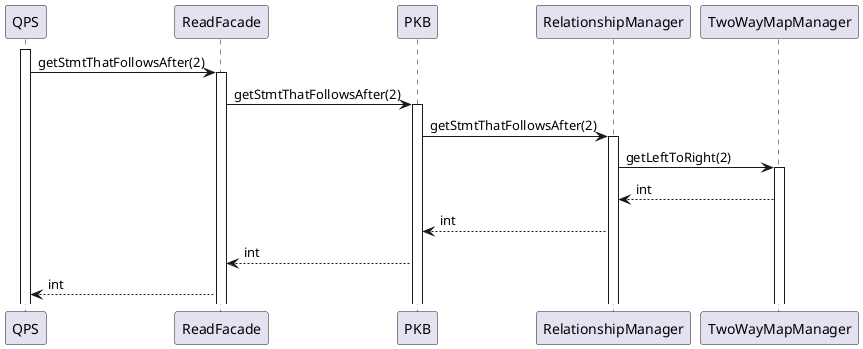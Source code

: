 @startuml

activate QPS
QPS -> ReadFacade: getStmtThatFollowsAfter(2)
activate ReadFacade


ReadFacade -> PKB: getStmtThatFollowsAfter(2)
activate PKB

PKB -> RelationshipManager: getStmtThatFollowsAfter(2)
activate RelationshipManager


RelationshipManager -> TwoWayMapManager: getLeftToRight(2)
activate TwoWayMapManager
TwoWayMapManager --> RelationshipManager:int

RelationshipManager --> PKB: int
PKB --> ReadFacade: int

QPS <-- ReadFacade: int
@enduml